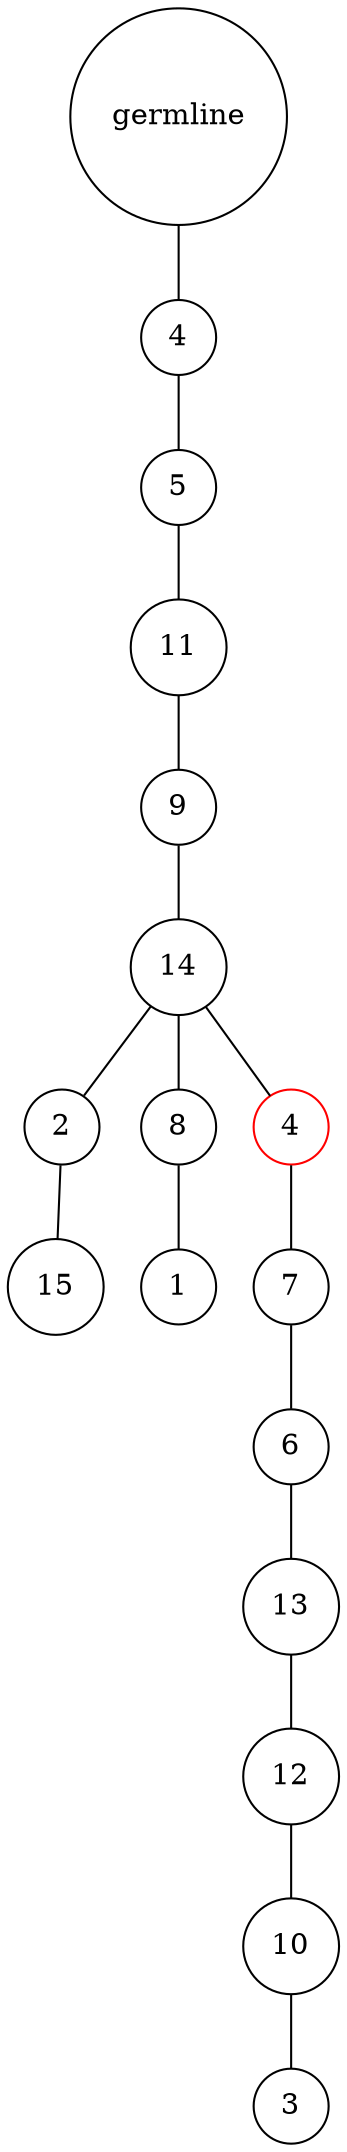 graph {
	rankdir=UD;
	splines=line;
	node [shape=circle]
	"0x7f46b094e2e0" [label="germline"];
	"0x7f46b094e310" [label="4"];
	"0x7f46b094e2e0" -- "0x7f46b094e310" ;
	"0x7f46b094e340" [label="5"];
	"0x7f46b094e310" -- "0x7f46b094e340" ;
	"0x7f46b094e370" [label="11"];
	"0x7f46b094e340" -- "0x7f46b094e370" ;
	"0x7f46b094e3a0" [label="9"];
	"0x7f46b094e370" -- "0x7f46b094e3a0" ;
	"0x7f46b094e3d0" [label="14"];
	"0x7f46b094e3a0" -- "0x7f46b094e3d0" ;
	"0x7f46b094e400" [label="2"];
	"0x7f46b094e3d0" -- "0x7f46b094e400" ;
	"0x7f46b094e430" [label="15"];
	"0x7f46b094e400" -- "0x7f46b094e430" ;
	"0x7f46b094e460" [label="8"];
	"0x7f46b094e3d0" -- "0x7f46b094e460" ;
	"0x7f46b094e490" [label="1"];
	"0x7f46b094e460" -- "0x7f46b094e490" ;
	"0x7f46b094e4c0" [label="4",color="red"];
	"0x7f46b094e3d0" -- "0x7f46b094e4c0" ;
	"0x7f46b094e4f0" [label="7"];
	"0x7f46b094e4c0" -- "0x7f46b094e4f0" ;
	"0x7f46b094e520" [label="6"];
	"0x7f46b094e4f0" -- "0x7f46b094e520" ;
	"0x7f46b094e550" [label="13"];
	"0x7f46b094e520" -- "0x7f46b094e550" ;
	"0x7f46b094e580" [label="12"];
	"0x7f46b094e550" -- "0x7f46b094e580" ;
	"0x7f46b094e5b0" [label="10"];
	"0x7f46b094e580" -- "0x7f46b094e5b0" ;
	"0x7f46b094e5e0" [label="3"];
	"0x7f46b094e5b0" -- "0x7f46b094e5e0" ;
}
